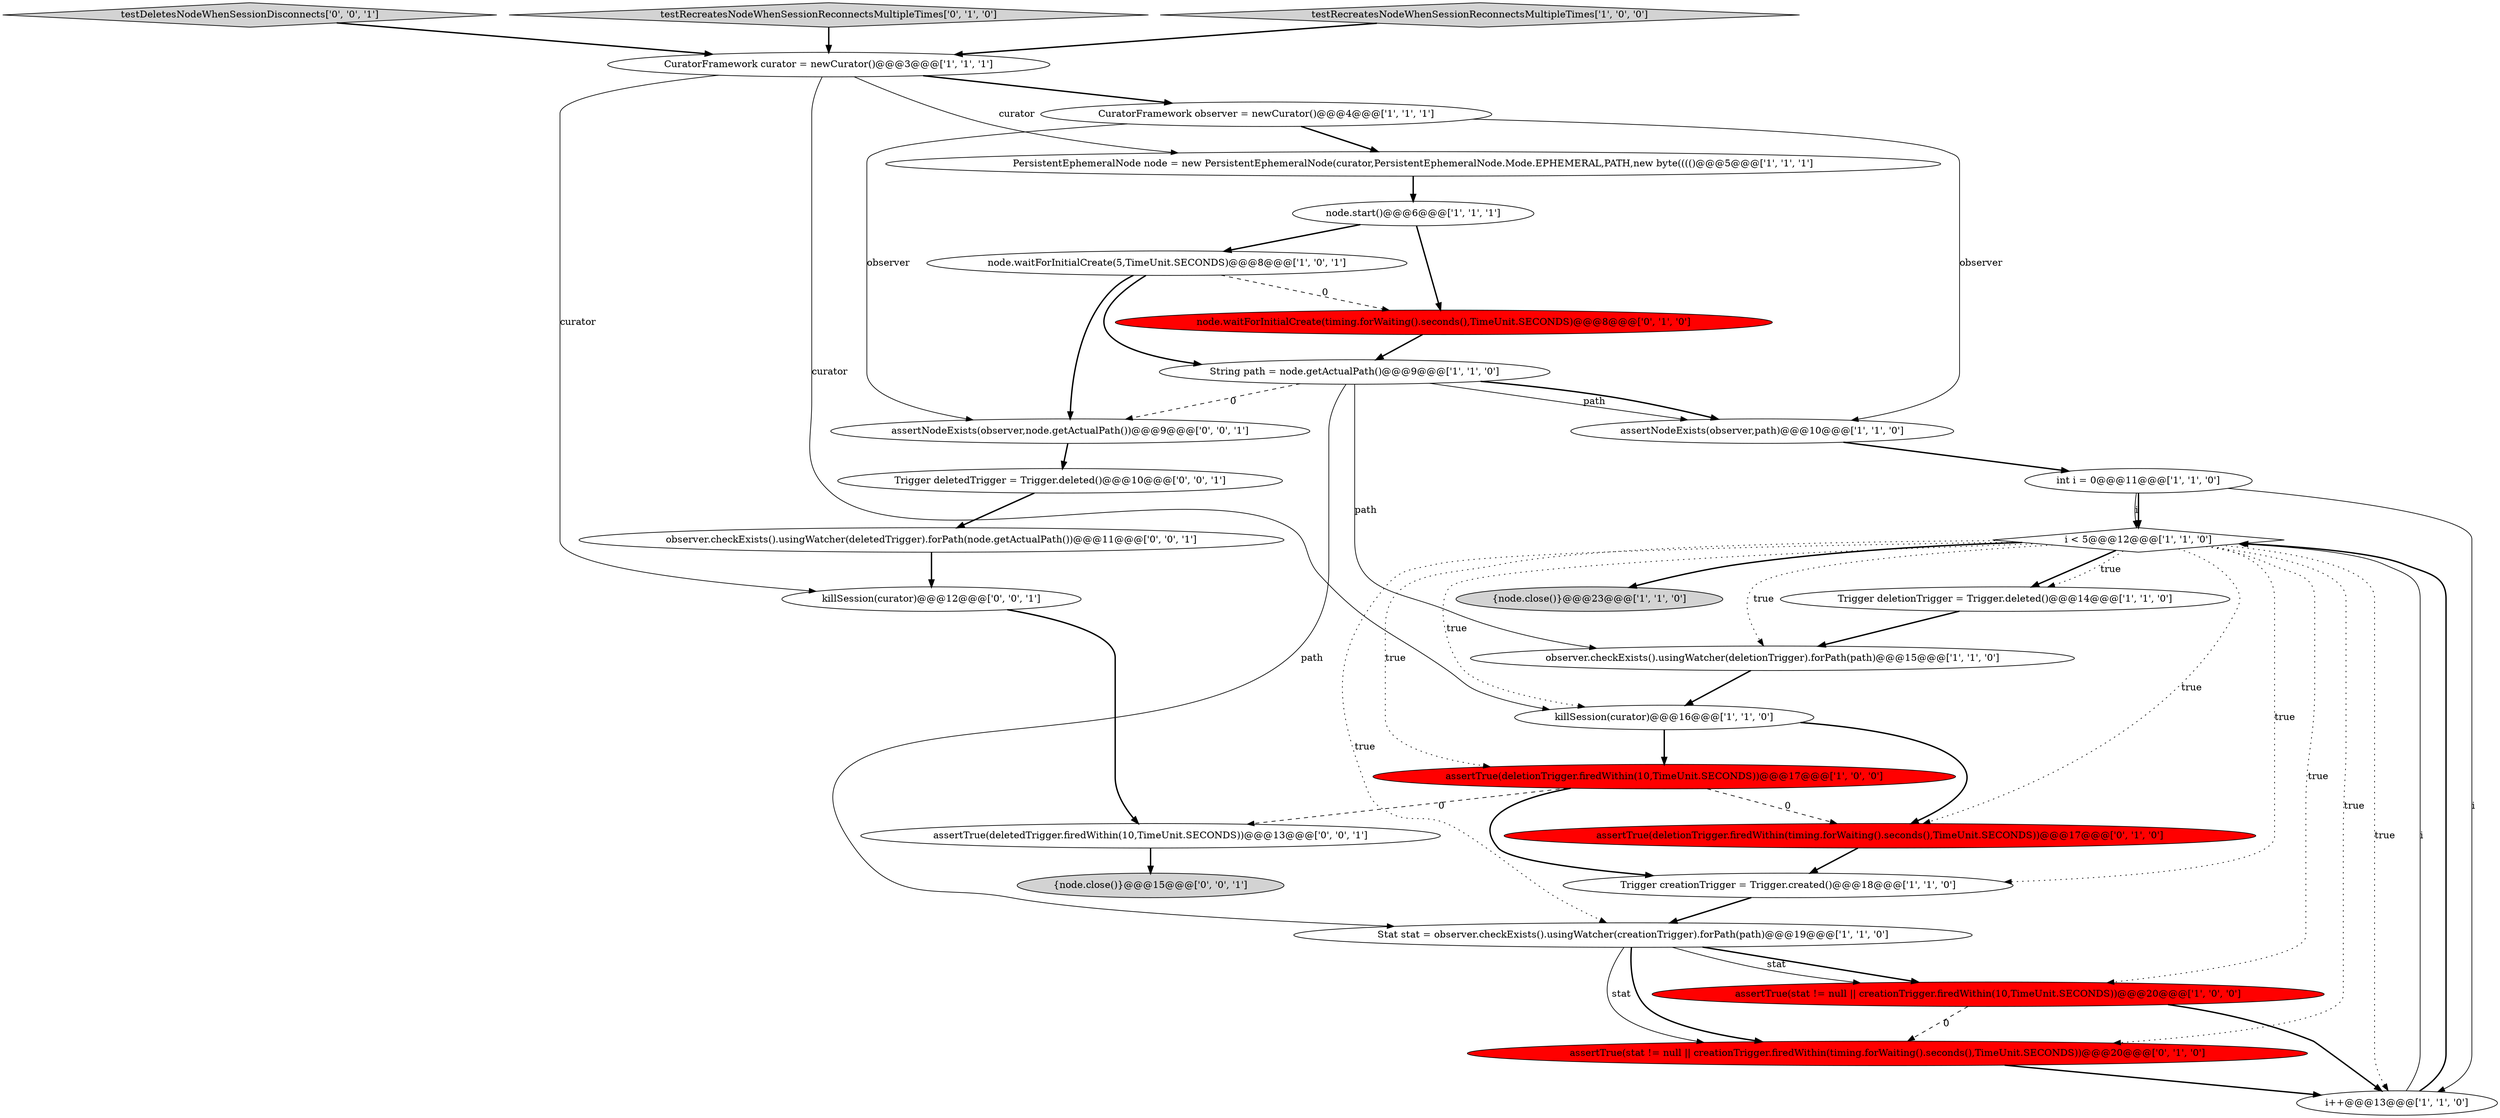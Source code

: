 digraph {
3 [style = filled, label = "String path = node.getActualPath()@@@9@@@['1', '1', '0']", fillcolor = white, shape = ellipse image = "AAA0AAABBB1BBB"];
6 [style = filled, label = "CuratorFramework observer = newCurator()@@@4@@@['1', '1', '1']", fillcolor = white, shape = ellipse image = "AAA0AAABBB1BBB"];
13 [style = filled, label = "assertNodeExists(observer,path)@@@10@@@['1', '1', '0']", fillcolor = white, shape = ellipse image = "AAA0AAABBB1BBB"];
1 [style = filled, label = "Stat stat = observer.checkExists().usingWatcher(creationTrigger).forPath(path)@@@19@@@['1', '1', '0']", fillcolor = white, shape = ellipse image = "AAA0AAABBB1BBB"];
24 [style = filled, label = "assertTrue(deletedTrigger.firedWithin(10,TimeUnit.SECONDS))@@@13@@@['0', '0', '1']", fillcolor = white, shape = ellipse image = "AAA0AAABBB3BBB"];
28 [style = filled, label = "killSession(curator)@@@12@@@['0', '0', '1']", fillcolor = white, shape = ellipse image = "AAA0AAABBB3BBB"];
22 [style = filled, label = "assertTrue(stat != null || creationTrigger.firedWithin(timing.forWaiting().seconds(),TimeUnit.SECONDS))@@@20@@@['0', '1', '0']", fillcolor = red, shape = ellipse image = "AAA1AAABBB2BBB"];
23 [style = filled, label = "Trigger deletedTrigger = Trigger.deleted()@@@10@@@['0', '0', '1']", fillcolor = white, shape = ellipse image = "AAA0AAABBB3BBB"];
8 [style = filled, label = "{node.close()}@@@23@@@['1', '1', '0']", fillcolor = lightgray, shape = ellipse image = "AAA0AAABBB1BBB"];
26 [style = filled, label = "testDeletesNodeWhenSessionDisconnects['0', '0', '1']", fillcolor = lightgray, shape = diamond image = "AAA0AAABBB3BBB"];
5 [style = filled, label = "assertTrue(deletionTrigger.firedWithin(10,TimeUnit.SECONDS))@@@17@@@['1', '0', '0']", fillcolor = red, shape = ellipse image = "AAA1AAABBB1BBB"];
14 [style = filled, label = "i < 5@@@12@@@['1', '1', '0']", fillcolor = white, shape = diamond image = "AAA0AAABBB1BBB"];
0 [style = filled, label = "observer.checkExists().usingWatcher(deletionTrigger).forPath(path)@@@15@@@['1', '1', '0']", fillcolor = white, shape = ellipse image = "AAA0AAABBB1BBB"];
21 [style = filled, label = "assertTrue(deletionTrigger.firedWithin(timing.forWaiting().seconds(),TimeUnit.SECONDS))@@@17@@@['0', '1', '0']", fillcolor = red, shape = ellipse image = "AAA1AAABBB2BBB"];
27 [style = filled, label = "assertNodeExists(observer,node.getActualPath())@@@9@@@['0', '0', '1']", fillcolor = white, shape = ellipse image = "AAA0AAABBB3BBB"];
20 [style = filled, label = "testRecreatesNodeWhenSessionReconnectsMultipleTimes['0', '1', '0']", fillcolor = lightgray, shape = diamond image = "AAA0AAABBB2BBB"];
7 [style = filled, label = "testRecreatesNodeWhenSessionReconnectsMultipleTimes['1', '0', '0']", fillcolor = lightgray, shape = diamond image = "AAA0AAABBB1BBB"];
16 [style = filled, label = "assertTrue(stat != null || creationTrigger.firedWithin(10,TimeUnit.SECONDS))@@@20@@@['1', '0', '0']", fillcolor = red, shape = ellipse image = "AAA1AAABBB1BBB"];
15 [style = filled, label = "node.waitForInitialCreate(5,TimeUnit.SECONDS)@@@8@@@['1', '0', '1']", fillcolor = white, shape = ellipse image = "AAA0AAABBB1BBB"];
10 [style = filled, label = "PersistentEphemeralNode node = new PersistentEphemeralNode(curator,PersistentEphemeralNode.Mode.EPHEMERAL,PATH,new byte(((()@@@5@@@['1', '1', '1']", fillcolor = white, shape = ellipse image = "AAA0AAABBB1BBB"];
17 [style = filled, label = "int i = 0@@@11@@@['1', '1', '0']", fillcolor = white, shape = ellipse image = "AAA0AAABBB1BBB"];
12 [style = filled, label = "Trigger creationTrigger = Trigger.created()@@@18@@@['1', '1', '0']", fillcolor = white, shape = ellipse image = "AAA0AAABBB1BBB"];
2 [style = filled, label = "killSession(curator)@@@16@@@['1', '1', '0']", fillcolor = white, shape = ellipse image = "AAA0AAABBB1BBB"];
11 [style = filled, label = "node.start()@@@6@@@['1', '1', '1']", fillcolor = white, shape = ellipse image = "AAA0AAABBB1BBB"];
18 [style = filled, label = "Trigger deletionTrigger = Trigger.deleted()@@@14@@@['1', '1', '0']", fillcolor = white, shape = ellipse image = "AAA0AAABBB1BBB"];
29 [style = filled, label = "{node.close()}@@@15@@@['0', '0', '1']", fillcolor = lightgray, shape = ellipse image = "AAA0AAABBB3BBB"];
19 [style = filled, label = "node.waitForInitialCreate(timing.forWaiting().seconds(),TimeUnit.SECONDS)@@@8@@@['0', '1', '0']", fillcolor = red, shape = ellipse image = "AAA1AAABBB2BBB"];
4 [style = filled, label = "CuratorFramework curator = newCurator()@@@3@@@['1', '1', '1']", fillcolor = white, shape = ellipse image = "AAA0AAABBB1BBB"];
25 [style = filled, label = "observer.checkExists().usingWatcher(deletedTrigger).forPath(node.getActualPath())@@@11@@@['0', '0', '1']", fillcolor = white, shape = ellipse image = "AAA0AAABBB3BBB"];
9 [style = filled, label = "i++@@@13@@@['1', '1', '0']", fillcolor = white, shape = ellipse image = "AAA0AAABBB1BBB"];
14->2 [style = dotted, label="true"];
16->22 [style = dashed, label="0"];
23->25 [style = bold, label=""];
25->28 [style = bold, label=""];
4->2 [style = solid, label="curator"];
9->14 [style = solid, label="i"];
14->12 [style = dotted, label="true"];
14->0 [style = dotted, label="true"];
4->6 [style = bold, label=""];
3->27 [style = dashed, label="0"];
0->2 [style = bold, label=""];
22->9 [style = bold, label=""];
5->24 [style = dashed, label="0"];
14->22 [style = dotted, label="true"];
24->29 [style = bold, label=""];
17->14 [style = solid, label="i"];
7->4 [style = bold, label=""];
15->19 [style = dashed, label="0"];
11->19 [style = bold, label=""];
15->3 [style = bold, label=""];
12->1 [style = bold, label=""];
26->4 [style = bold, label=""];
17->9 [style = solid, label="i"];
4->10 [style = solid, label="curator"];
11->15 [style = bold, label=""];
20->4 [style = bold, label=""];
21->12 [style = bold, label=""];
1->22 [style = bold, label=""];
14->16 [style = dotted, label="true"];
13->17 [style = bold, label=""];
14->21 [style = dotted, label="true"];
14->5 [style = dotted, label="true"];
5->12 [style = bold, label=""];
4->28 [style = solid, label="curator"];
17->14 [style = bold, label=""];
1->16 [style = bold, label=""];
2->21 [style = bold, label=""];
3->0 [style = solid, label="path"];
1->16 [style = solid, label="stat"];
6->10 [style = bold, label=""];
3->13 [style = solid, label="path"];
9->14 [style = bold, label=""];
3->13 [style = bold, label=""];
28->24 [style = bold, label=""];
5->21 [style = dashed, label="0"];
1->22 [style = solid, label="stat"];
14->18 [style = bold, label=""];
27->23 [style = bold, label=""];
14->8 [style = bold, label=""];
6->27 [style = solid, label="observer"];
14->9 [style = dotted, label="true"];
14->1 [style = dotted, label="true"];
15->27 [style = bold, label=""];
19->3 [style = bold, label=""];
3->1 [style = solid, label="path"];
18->0 [style = bold, label=""];
16->9 [style = bold, label=""];
6->13 [style = solid, label="observer"];
14->18 [style = dotted, label="true"];
2->5 [style = bold, label=""];
10->11 [style = bold, label=""];
}
